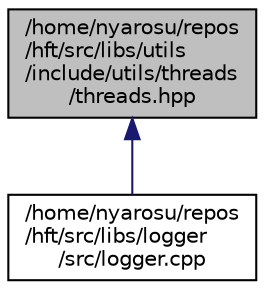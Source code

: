 digraph "/home/nyarosu/repos/hft/src/libs/utils/include/utils/threads/threads.hpp"
{
 // LATEX_PDF_SIZE
  edge [fontname="Helvetica",fontsize="10",labelfontname="Helvetica",labelfontsize="10"];
  node [fontname="Helvetica",fontsize="10",shape=record];
  Node1 [label="/home/nyarosu/repos\l/hft/src/libs/utils\l/include/utils/threads\l/threads.hpp",height=0.2,width=0.4,color="black", fillcolor="grey75", style="filled", fontcolor="black",tooltip="Util for starting and managing threads within the system."];
  Node1 -> Node2 [dir="back",color="midnightblue",fontsize="10",style="solid"];
  Node2 [label="/home/nyarosu/repos\l/hft/src/libs/logger\l/src/logger.cpp",height=0.2,width=0.4,color="black", fillcolor="white", style="filled",URL="$logger_8cpp.html",tooltip="Implementation of logger class."];
}

